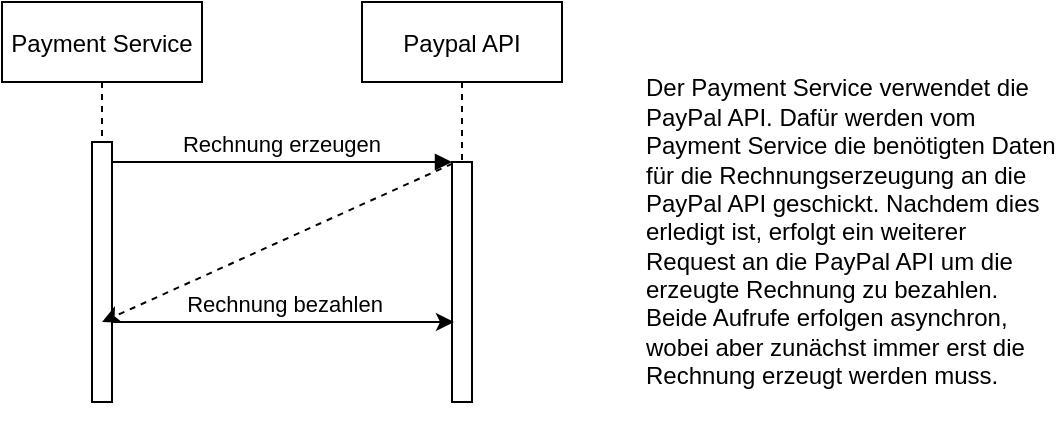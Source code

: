 <mxfile version="14.7.6" type="device"><diagram id="kgpKYQtTHZ0yAKxKKP6v" name="Page-1"><mxGraphModel dx="981" dy="534" grid="1" gridSize="10" guides="1" tooltips="1" connect="1" arrows="1" fold="1" page="1" pageScale="1" pageWidth="850" pageHeight="1100" math="0" shadow="0"><root><mxCell id="0"/><mxCell id="1" parent="0"/><mxCell id="3nuBFxr9cyL0pnOWT2aG-1" value="Payment Service" style="shape=umlLifeline;perimeter=lifelinePerimeter;container=1;collapsible=0;recursiveResize=0;rounded=0;shadow=0;strokeWidth=1;" parent="1" vertex="1"><mxGeometry x="120" y="80" width="100" height="200" as="geometry"/></mxCell><mxCell id="3nuBFxr9cyL0pnOWT2aG-2" value="" style="points=[];perimeter=orthogonalPerimeter;rounded=0;shadow=0;strokeWidth=1;" parent="3nuBFxr9cyL0pnOWT2aG-1" vertex="1"><mxGeometry x="45" y="70" width="10" height="130" as="geometry"/></mxCell><mxCell id="3nuBFxr9cyL0pnOWT2aG-5" value="Paypal API" style="shape=umlLifeline;perimeter=lifelinePerimeter;container=1;collapsible=0;recursiveResize=0;rounded=0;shadow=0;strokeWidth=1;" parent="1" vertex="1"><mxGeometry x="300" y="80" width="100" height="200" as="geometry"/></mxCell><mxCell id="3nuBFxr9cyL0pnOWT2aG-6" value="" style="points=[];perimeter=orthogonalPerimeter;rounded=0;shadow=0;strokeWidth=1;" parent="3nuBFxr9cyL0pnOWT2aG-5" vertex="1"><mxGeometry x="45" y="80" width="10" height="120" as="geometry"/></mxCell><mxCell id="3nuBFxr9cyL0pnOWT2aG-8" value="Rechnung erzeugen" style="verticalAlign=bottom;endArrow=block;entryX=0;entryY=0;shadow=0;strokeWidth=1;" parent="1" source="3nuBFxr9cyL0pnOWT2aG-2" target="3nuBFxr9cyL0pnOWT2aG-6" edge="1"><mxGeometry relative="1" as="geometry"><mxPoint x="275" y="160" as="sourcePoint"/></mxGeometry></mxCell><mxCell id="LgTPpqtMv9atF1yqGkER-1" value="" style="endArrow=classic;html=1;exitX=0.021;exitY=0.007;exitDx=0;exitDy=0;exitPerimeter=0;dashed=1;" edge="1" parent="1" source="3nuBFxr9cyL0pnOWT2aG-6"><mxGeometry width="50" height="50" relative="1" as="geometry"><mxPoint x="240" y="250" as="sourcePoint"/><mxPoint x="170" y="240" as="targetPoint"/><Array as="points"/></mxGeometry></mxCell><mxCell id="LgTPpqtMv9atF1yqGkER-2" value="" style="endArrow=classic;html=1;strokeColor=#000000;" edge="1" parent="1" source="3nuBFxr9cyL0pnOWT2aG-2"><mxGeometry width="50" height="50" relative="1" as="geometry"><mxPoint x="200" y="280" as="sourcePoint"/><mxPoint x="346" y="240" as="targetPoint"/><Array as="points"><mxPoint x="300" y="240"/></Array></mxGeometry></mxCell><mxCell id="LgTPpqtMv9atF1yqGkER-3" value="Rechnung bezahlen" style="edgeLabel;html=1;align=center;verticalAlign=middle;resizable=0;points=[];" vertex="1" connectable="0" parent="LgTPpqtMv9atF1yqGkER-2"><mxGeometry x="0.185" relative="1" as="geometry"><mxPoint x="-16" y="-9" as="offset"/></mxGeometry></mxCell><mxCell id="LgTPpqtMv9atF1yqGkER-5" value="Der Payment Service verwendet die PayPal API. Dafür werden vom Payment Service die benötigten Daten für die Rechnungserzeugung an die PayPal API geschickt. Nachdem dies erledigt ist, erfolgt ein weiterer Request an die PayPal API um die erzeugte Rechnung zu bezahlen. Beide Aufrufe erfolgen asynchron, wobei aber zunächst immer erst die Rechnung erzeugt werden muss." style="text;html=1;strokeColor=none;fillColor=none;align=left;verticalAlign=middle;whiteSpace=wrap;rounded=0;" vertex="1" parent="1"><mxGeometry x="440" y="100" width="210" height="190" as="geometry"/></mxCell></root></mxGraphModel></diagram></mxfile>